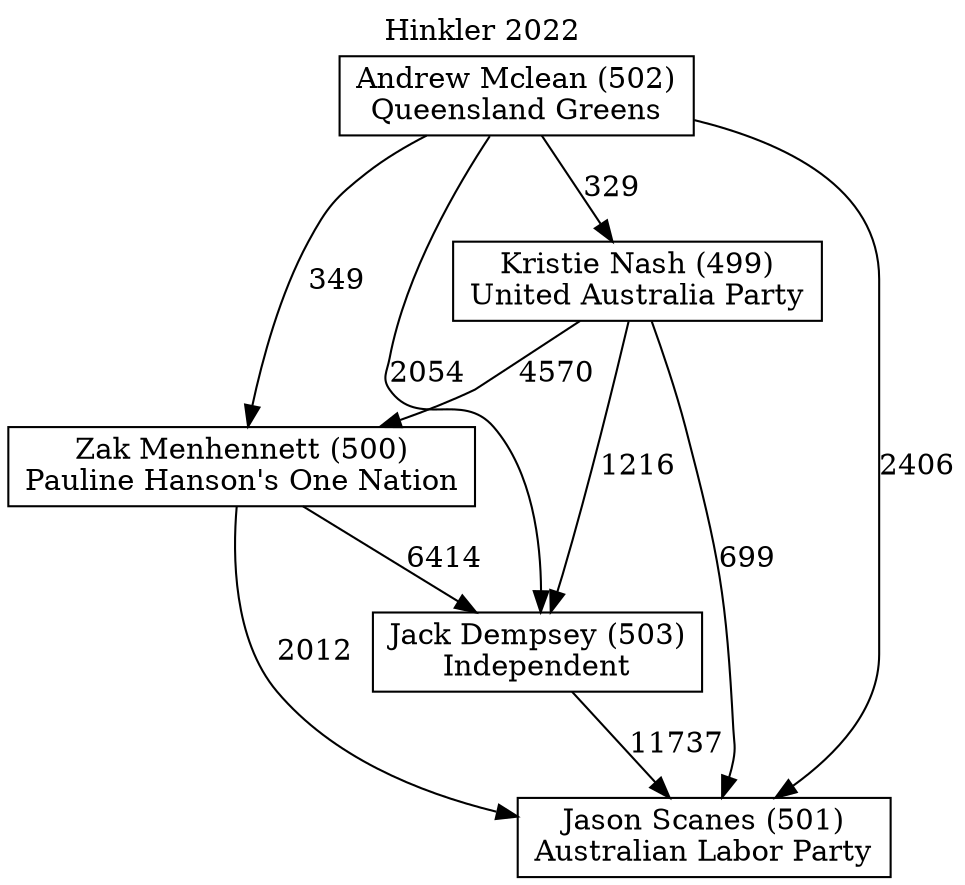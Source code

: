// House preference flow
digraph "Jason Scanes (501)_Hinkler_2022" {
	graph [label="Hinkler 2022" labelloc=t mclimit=10]
	node [shape=box]
	"Jason Scanes (501)" [label="Jason Scanes (501)
Australian Labor Party"]
	"Zak Menhennett (500)" [label="Zak Menhennett (500)
Pauline Hanson's One Nation"]
	"Kristie Nash (499)" [label="Kristie Nash (499)
United Australia Party"]
	"Andrew Mclean (502)" [label="Andrew Mclean (502)
Queensland Greens"]
	"Jack Dempsey (503)" [label="Jack Dempsey (503)
Independent"]
	"Kristie Nash (499)" -> "Jack Dempsey (503)" [label=1216]
	"Andrew Mclean (502)" -> "Jack Dempsey (503)" [label=2054]
	"Kristie Nash (499)" -> "Zak Menhennett (500)" [label=4570]
	"Zak Menhennett (500)" -> "Jack Dempsey (503)" [label=6414]
	"Andrew Mclean (502)" -> "Zak Menhennett (500)" [label=349]
	"Andrew Mclean (502)" -> "Kristie Nash (499)" [label=329]
	"Zak Menhennett (500)" -> "Jason Scanes (501)" [label=2012]
	"Jack Dempsey (503)" -> "Jason Scanes (501)" [label=11737]
	"Kristie Nash (499)" -> "Jason Scanes (501)" [label=699]
	"Andrew Mclean (502)" -> "Jason Scanes (501)" [label=2406]
}
